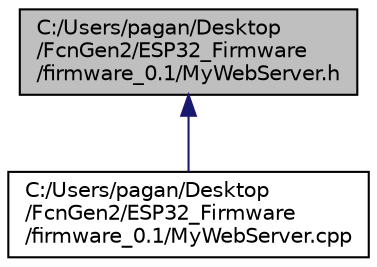 digraph "C:/Users/pagan/Desktop/FcnGen2/ESP32_Firmware/firmware_0.1/MyWebServer.h"
{
  edge [fontname="Helvetica",fontsize="10",labelfontname="Helvetica",labelfontsize="10"];
  node [fontname="Helvetica",fontsize="10",shape=record];
  Node2 [label="C:/Users/pagan/Desktop\l/FcnGen2/ESP32_Firmware\l/firmware_0.1/MyWebServer.h",height=0.2,width=0.4,color="black", fillcolor="grey75", style="filled", fontcolor="black"];
  Node2 -> Node3 [dir="back",color="midnightblue",fontsize="10",style="solid",fontname="Helvetica"];
  Node3 [label="C:/Users/pagan/Desktop\l/FcnGen2/ESP32_Firmware\l/firmware_0.1/MyWebServer.cpp",height=0.2,width=0.4,color="black", fillcolor="white", style="filled",URL="$_my_web_server_8cpp.html"];
}

